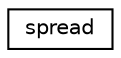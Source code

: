 digraph "Graphical Class Hierarchy"
{
  edge [fontname="Helvetica",fontsize="10",labelfontname="Helvetica",labelfontsize="10"];
  node [fontname="Helvetica",fontsize="10",shape=record];
  rankdir="LR";
  Node0 [label="spread",height=0.2,width=0.4,color="black", fillcolor="white", style="filled",URL="$da/dc1/classspread.html"];
}
